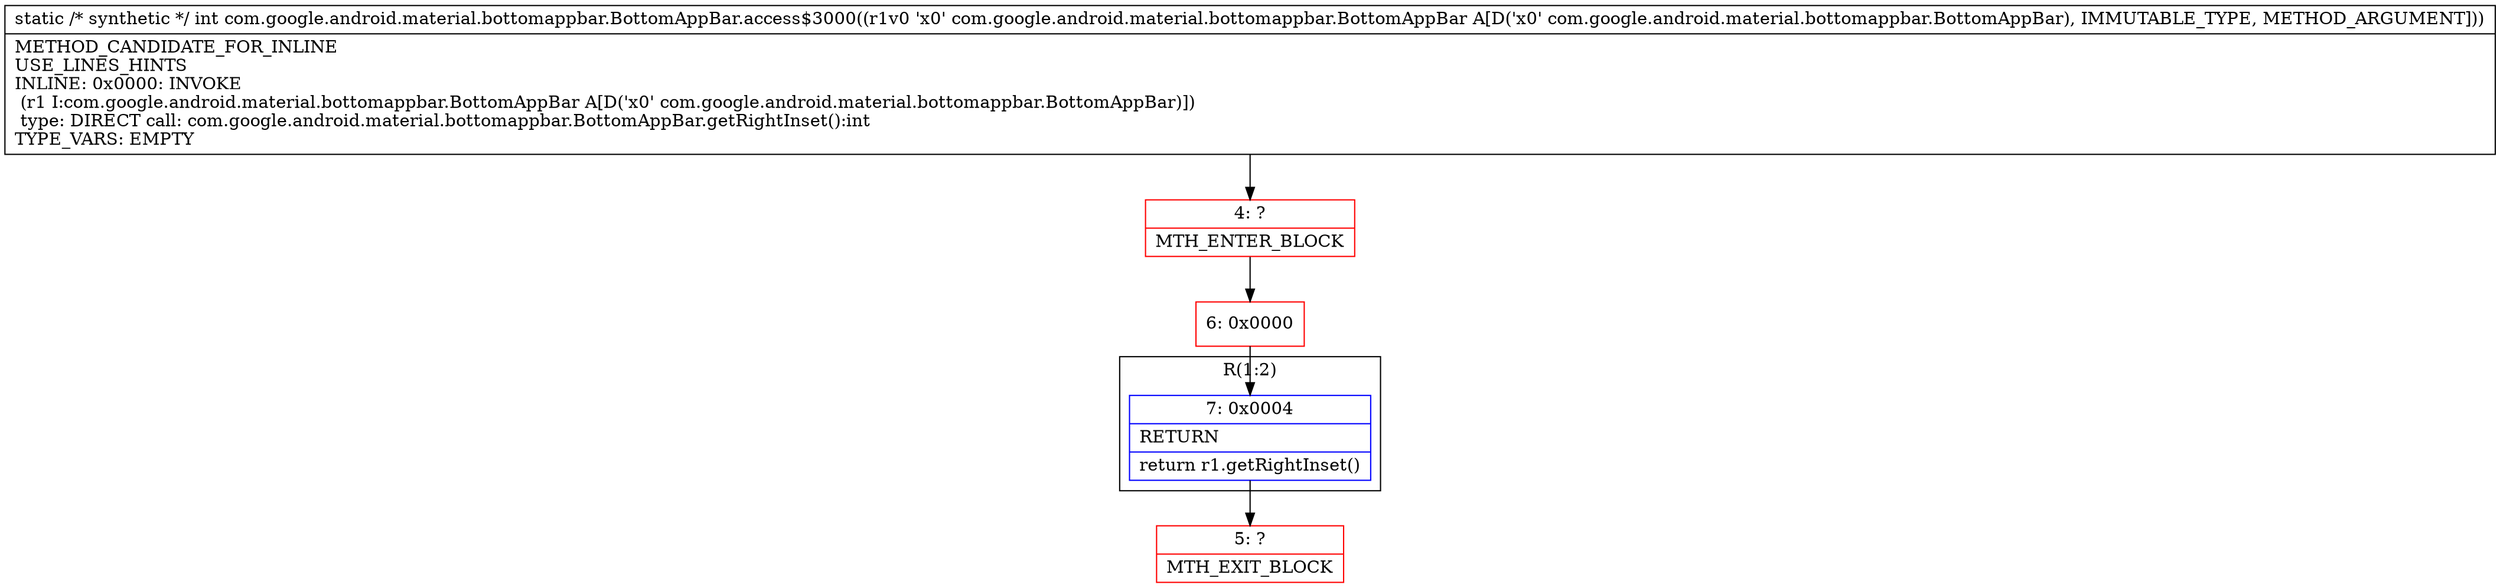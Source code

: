 digraph "CFG forcom.google.android.material.bottomappbar.BottomAppBar.access$3000(Lcom\/google\/android\/material\/bottomappbar\/BottomAppBar;)I" {
subgraph cluster_Region_1378147253 {
label = "R(1:2)";
node [shape=record,color=blue];
Node_7 [shape=record,label="{7\:\ 0x0004|RETURN\l|return r1.getRightInset()\l}"];
}
Node_4 [shape=record,color=red,label="{4\:\ ?|MTH_ENTER_BLOCK\l}"];
Node_6 [shape=record,color=red,label="{6\:\ 0x0000}"];
Node_5 [shape=record,color=red,label="{5\:\ ?|MTH_EXIT_BLOCK\l}"];
MethodNode[shape=record,label="{static \/* synthetic *\/ int com.google.android.material.bottomappbar.BottomAppBar.access$3000((r1v0 'x0' com.google.android.material.bottomappbar.BottomAppBar A[D('x0' com.google.android.material.bottomappbar.BottomAppBar), IMMUTABLE_TYPE, METHOD_ARGUMENT]))  | METHOD_CANDIDATE_FOR_INLINE\lUSE_LINES_HINTS\lINLINE: 0x0000: INVOKE  \l  (r1 I:com.google.android.material.bottomappbar.BottomAppBar A[D('x0' com.google.android.material.bottomappbar.BottomAppBar)])\l type: DIRECT call: com.google.android.material.bottomappbar.BottomAppBar.getRightInset():int\lTYPE_VARS: EMPTY\l}"];
MethodNode -> Node_4;Node_7 -> Node_5;
Node_4 -> Node_6;
Node_6 -> Node_7;
}

